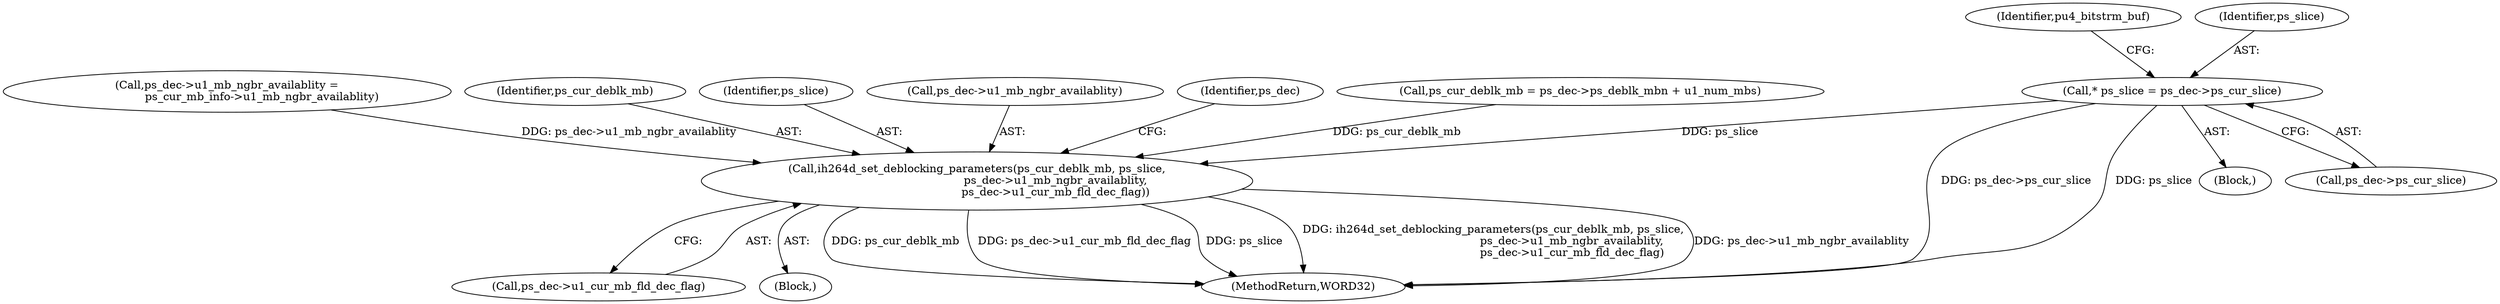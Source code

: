 digraph "0_Android_d4841f1161bdb5e13cb19e81af42437a634dd6ef@pointer" {
"1000164" [label="(Call,* ps_slice = ps_dec->ps_cur_slice)"];
"1001088" [label="(Call,ih264d_set_deblocking_parameters(ps_cur_deblk_mb, ps_slice,\n                                             ps_dec->u1_mb_ngbr_availablity,\n                                             ps_dec->u1_cur_mb_fld_dec_flag))"];
"1001364" [label="(MethodReturn,WORD32)"];
"1000587" [label="(Call,ps_dec->u1_mb_ngbr_availablity =\n                    ps_cur_mb_info->u1_mb_ngbr_availablity)"];
"1000136" [label="(Block,)"];
"1001088" [label="(Call,ih264d_set_deblocking_parameters(ps_cur_deblk_mb, ps_slice,\n                                             ps_dec->u1_mb_ngbr_availablity,\n                                             ps_dec->u1_cur_mb_fld_dec_flag))"];
"1001094" [label="(Call,ps_dec->u1_cur_mb_fld_dec_flag)"];
"1001089" [label="(Identifier,ps_cur_deblk_mb)"];
"1001090" [label="(Identifier,ps_slice)"];
"1000166" [label="(Call,ps_dec->ps_cur_slice)"];
"1000171" [label="(Identifier,pu4_bitstrm_buf)"];
"1001091" [label="(Call,ps_dec->u1_mb_ngbr_availablity)"];
"1000164" [label="(Call,* ps_slice = ps_dec->ps_cur_slice)"];
"1000165" [label="(Identifier,ps_slice)"];
"1001099" [label="(Identifier,ps_dec)"];
"1001046" [label="(Call,ps_cur_deblk_mb = ps_dec->ps_deblk_mbn + u1_num_mbs)"];
"1001087" [label="(Block,)"];
"1000164" -> "1000136"  [label="AST: "];
"1000164" -> "1000166"  [label="CFG: "];
"1000165" -> "1000164"  [label="AST: "];
"1000166" -> "1000164"  [label="AST: "];
"1000171" -> "1000164"  [label="CFG: "];
"1000164" -> "1001364"  [label="DDG: ps_dec->ps_cur_slice"];
"1000164" -> "1001364"  [label="DDG: ps_slice"];
"1000164" -> "1001088"  [label="DDG: ps_slice"];
"1001088" -> "1001087"  [label="AST: "];
"1001088" -> "1001094"  [label="CFG: "];
"1001089" -> "1001088"  [label="AST: "];
"1001090" -> "1001088"  [label="AST: "];
"1001091" -> "1001088"  [label="AST: "];
"1001094" -> "1001088"  [label="AST: "];
"1001099" -> "1001088"  [label="CFG: "];
"1001088" -> "1001364"  [label="DDG: ih264d_set_deblocking_parameters(ps_cur_deblk_mb, ps_slice,\n                                             ps_dec->u1_mb_ngbr_availablity,\n                                             ps_dec->u1_cur_mb_fld_dec_flag)"];
"1001088" -> "1001364"  [label="DDG: ps_dec->u1_mb_ngbr_availablity"];
"1001088" -> "1001364"  [label="DDG: ps_cur_deblk_mb"];
"1001088" -> "1001364"  [label="DDG: ps_dec->u1_cur_mb_fld_dec_flag"];
"1001088" -> "1001364"  [label="DDG: ps_slice"];
"1001046" -> "1001088"  [label="DDG: ps_cur_deblk_mb"];
"1000587" -> "1001088"  [label="DDG: ps_dec->u1_mb_ngbr_availablity"];
}
